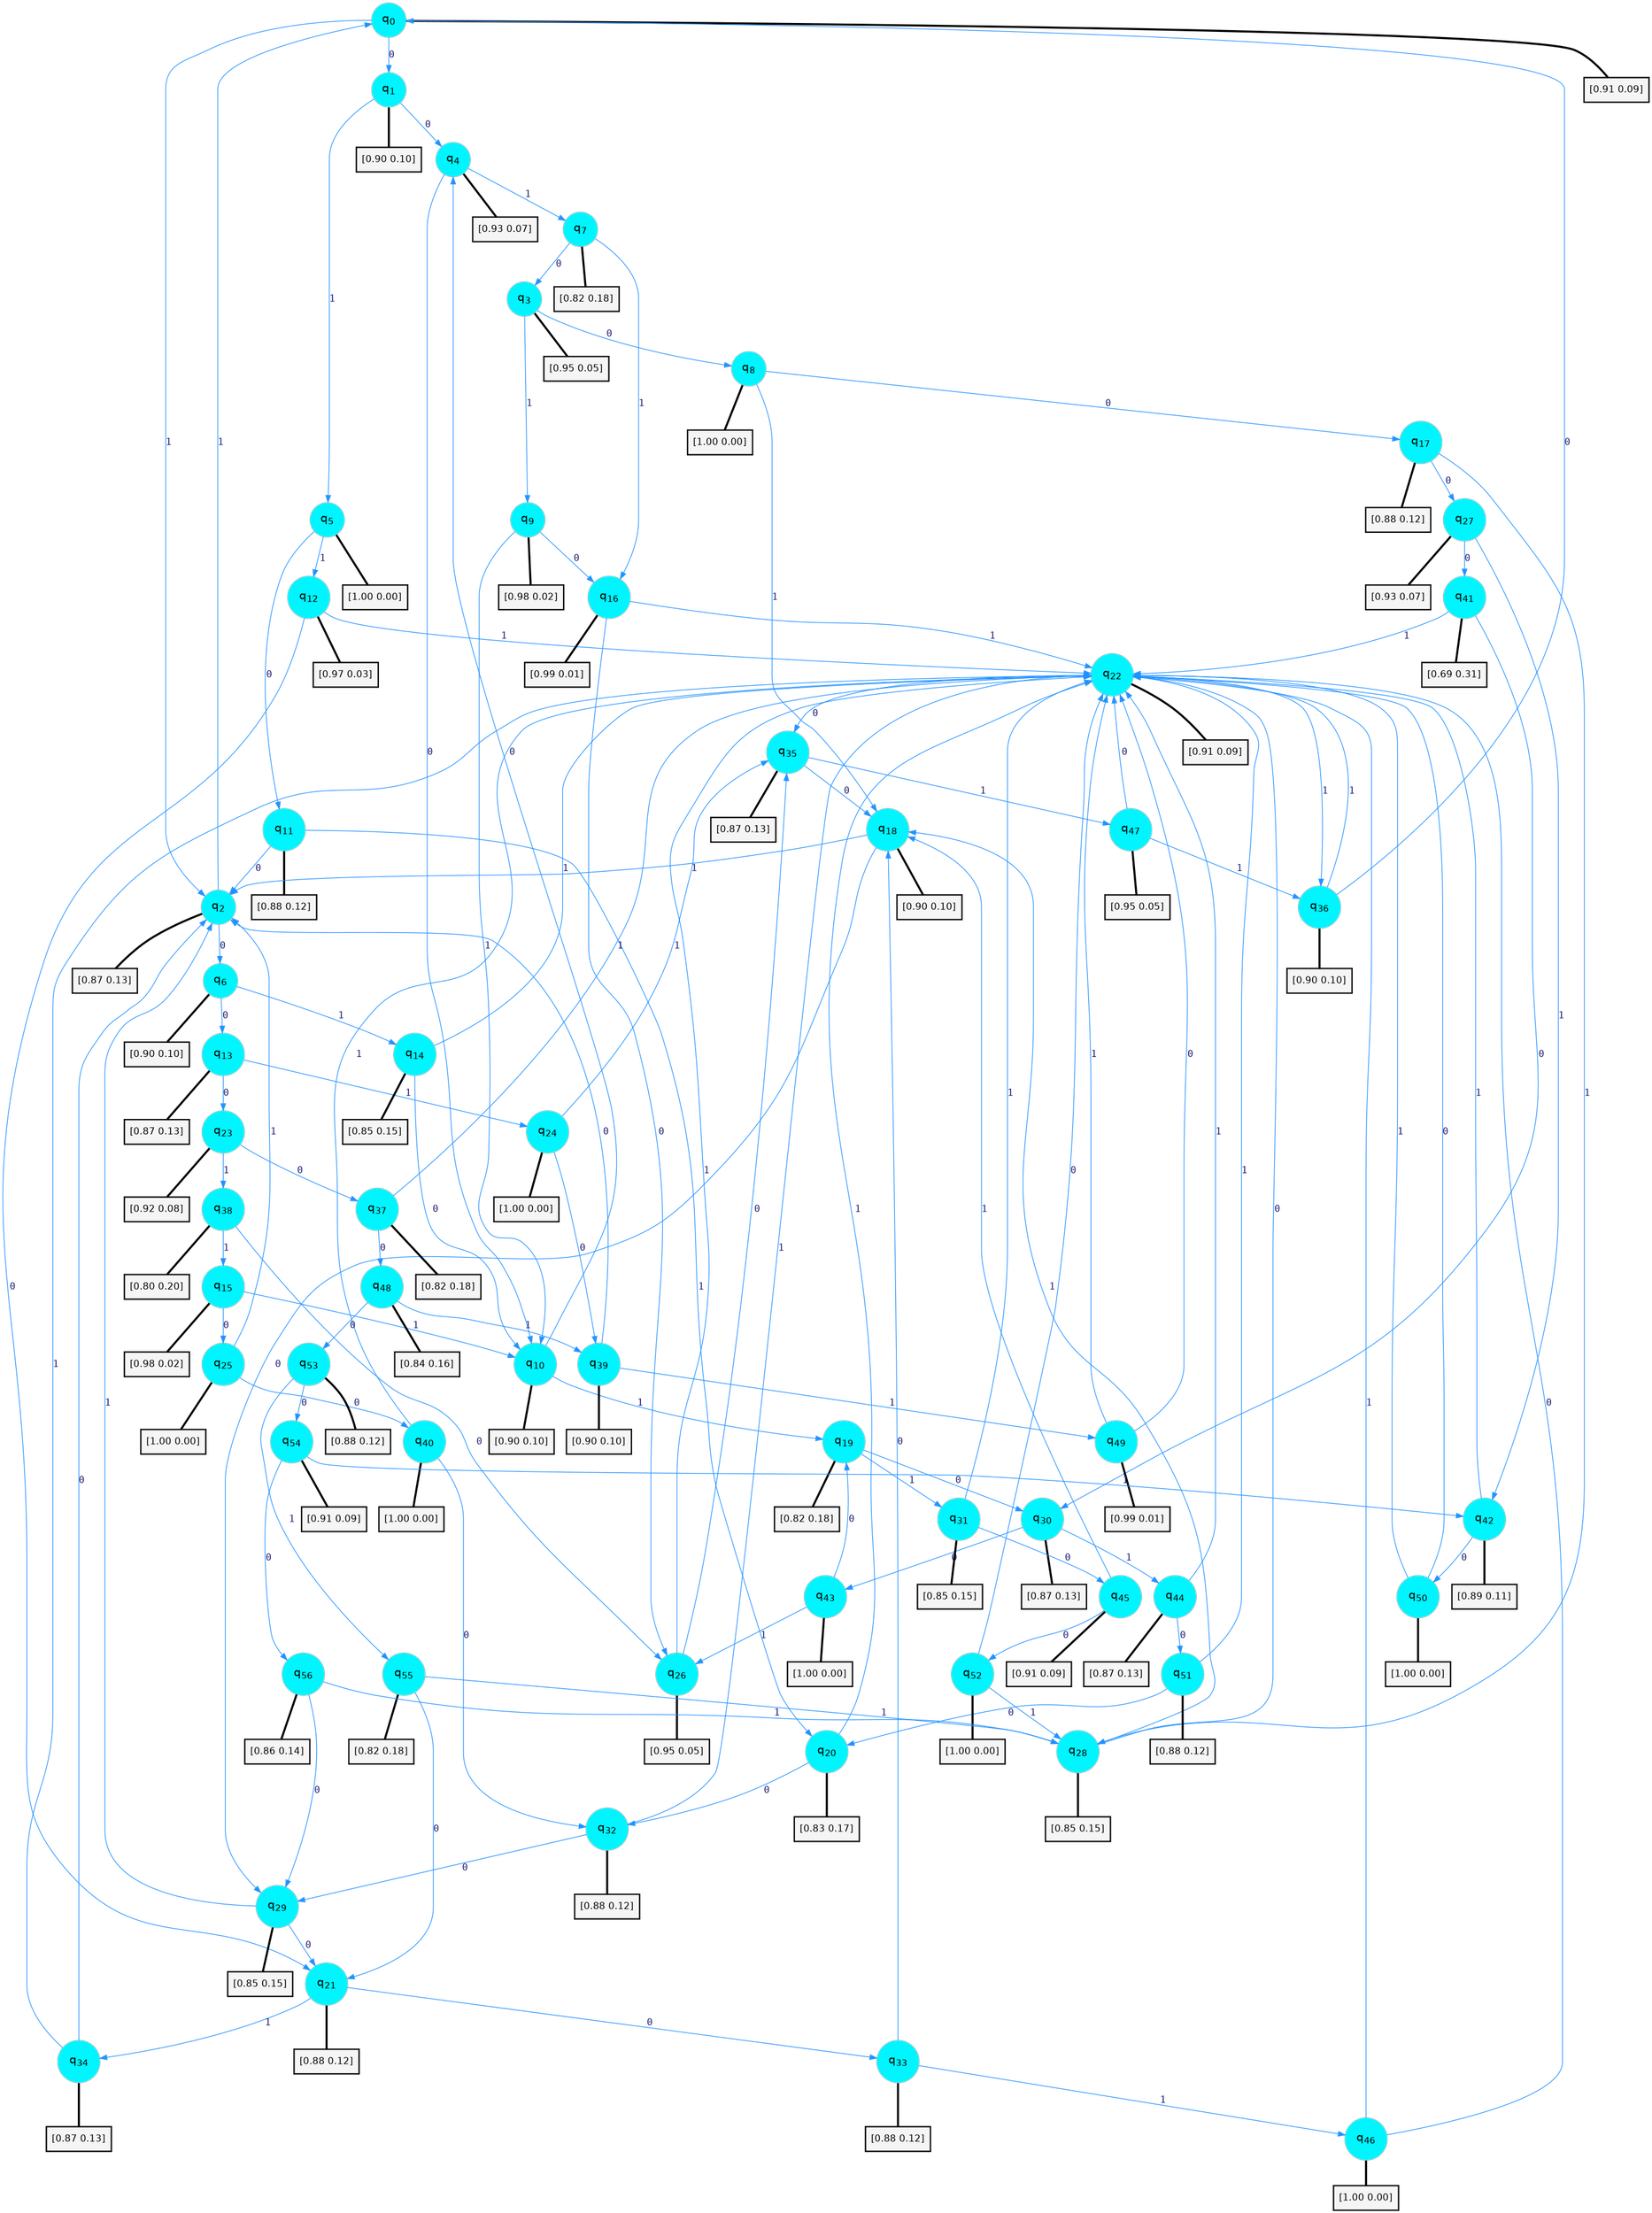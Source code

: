 digraph G {
graph [
bgcolor=transparent, dpi=300, rankdir=TD, size="40,25"];
node [
color=gray, fillcolor=turquoise1, fontcolor=black, fontname=Helvetica, fontsize=16, fontweight=bold, shape=circle, style=filled];
edge [
arrowsize=1, color=dodgerblue1, fontcolor=midnightblue, fontname=courier, fontweight=bold, penwidth=1, style=solid, weight=20];
0[label=<q<SUB>0</SUB>>];
1[label=<q<SUB>1</SUB>>];
2[label=<q<SUB>2</SUB>>];
3[label=<q<SUB>3</SUB>>];
4[label=<q<SUB>4</SUB>>];
5[label=<q<SUB>5</SUB>>];
6[label=<q<SUB>6</SUB>>];
7[label=<q<SUB>7</SUB>>];
8[label=<q<SUB>8</SUB>>];
9[label=<q<SUB>9</SUB>>];
10[label=<q<SUB>10</SUB>>];
11[label=<q<SUB>11</SUB>>];
12[label=<q<SUB>12</SUB>>];
13[label=<q<SUB>13</SUB>>];
14[label=<q<SUB>14</SUB>>];
15[label=<q<SUB>15</SUB>>];
16[label=<q<SUB>16</SUB>>];
17[label=<q<SUB>17</SUB>>];
18[label=<q<SUB>18</SUB>>];
19[label=<q<SUB>19</SUB>>];
20[label=<q<SUB>20</SUB>>];
21[label=<q<SUB>21</SUB>>];
22[label=<q<SUB>22</SUB>>];
23[label=<q<SUB>23</SUB>>];
24[label=<q<SUB>24</SUB>>];
25[label=<q<SUB>25</SUB>>];
26[label=<q<SUB>26</SUB>>];
27[label=<q<SUB>27</SUB>>];
28[label=<q<SUB>28</SUB>>];
29[label=<q<SUB>29</SUB>>];
30[label=<q<SUB>30</SUB>>];
31[label=<q<SUB>31</SUB>>];
32[label=<q<SUB>32</SUB>>];
33[label=<q<SUB>33</SUB>>];
34[label=<q<SUB>34</SUB>>];
35[label=<q<SUB>35</SUB>>];
36[label=<q<SUB>36</SUB>>];
37[label=<q<SUB>37</SUB>>];
38[label=<q<SUB>38</SUB>>];
39[label=<q<SUB>39</SUB>>];
40[label=<q<SUB>40</SUB>>];
41[label=<q<SUB>41</SUB>>];
42[label=<q<SUB>42</SUB>>];
43[label=<q<SUB>43</SUB>>];
44[label=<q<SUB>44</SUB>>];
45[label=<q<SUB>45</SUB>>];
46[label=<q<SUB>46</SUB>>];
47[label=<q<SUB>47</SUB>>];
48[label=<q<SUB>48</SUB>>];
49[label=<q<SUB>49</SUB>>];
50[label=<q<SUB>50</SUB>>];
51[label=<q<SUB>51</SUB>>];
52[label=<q<SUB>52</SUB>>];
53[label=<q<SUB>53</SUB>>];
54[label=<q<SUB>54</SUB>>];
55[label=<q<SUB>55</SUB>>];
56[label=<q<SUB>56</SUB>>];
57[label="[0.91 0.09]", shape=box,fontcolor=black, fontname=Helvetica, fontsize=14, penwidth=2, fillcolor=whitesmoke,color=black];
58[label="[0.90 0.10]", shape=box,fontcolor=black, fontname=Helvetica, fontsize=14, penwidth=2, fillcolor=whitesmoke,color=black];
59[label="[0.87 0.13]", shape=box,fontcolor=black, fontname=Helvetica, fontsize=14, penwidth=2, fillcolor=whitesmoke,color=black];
60[label="[0.95 0.05]", shape=box,fontcolor=black, fontname=Helvetica, fontsize=14, penwidth=2, fillcolor=whitesmoke,color=black];
61[label="[0.93 0.07]", shape=box,fontcolor=black, fontname=Helvetica, fontsize=14, penwidth=2, fillcolor=whitesmoke,color=black];
62[label="[1.00 0.00]", shape=box,fontcolor=black, fontname=Helvetica, fontsize=14, penwidth=2, fillcolor=whitesmoke,color=black];
63[label="[0.90 0.10]", shape=box,fontcolor=black, fontname=Helvetica, fontsize=14, penwidth=2, fillcolor=whitesmoke,color=black];
64[label="[0.82 0.18]", shape=box,fontcolor=black, fontname=Helvetica, fontsize=14, penwidth=2, fillcolor=whitesmoke,color=black];
65[label="[1.00 0.00]", shape=box,fontcolor=black, fontname=Helvetica, fontsize=14, penwidth=2, fillcolor=whitesmoke,color=black];
66[label="[0.98 0.02]", shape=box,fontcolor=black, fontname=Helvetica, fontsize=14, penwidth=2, fillcolor=whitesmoke,color=black];
67[label="[0.90 0.10]", shape=box,fontcolor=black, fontname=Helvetica, fontsize=14, penwidth=2, fillcolor=whitesmoke,color=black];
68[label="[0.88 0.12]", shape=box,fontcolor=black, fontname=Helvetica, fontsize=14, penwidth=2, fillcolor=whitesmoke,color=black];
69[label="[0.97 0.03]", shape=box,fontcolor=black, fontname=Helvetica, fontsize=14, penwidth=2, fillcolor=whitesmoke,color=black];
70[label="[0.87 0.13]", shape=box,fontcolor=black, fontname=Helvetica, fontsize=14, penwidth=2, fillcolor=whitesmoke,color=black];
71[label="[0.85 0.15]", shape=box,fontcolor=black, fontname=Helvetica, fontsize=14, penwidth=2, fillcolor=whitesmoke,color=black];
72[label="[0.98 0.02]", shape=box,fontcolor=black, fontname=Helvetica, fontsize=14, penwidth=2, fillcolor=whitesmoke,color=black];
73[label="[0.99 0.01]", shape=box,fontcolor=black, fontname=Helvetica, fontsize=14, penwidth=2, fillcolor=whitesmoke,color=black];
74[label="[0.88 0.12]", shape=box,fontcolor=black, fontname=Helvetica, fontsize=14, penwidth=2, fillcolor=whitesmoke,color=black];
75[label="[0.90 0.10]", shape=box,fontcolor=black, fontname=Helvetica, fontsize=14, penwidth=2, fillcolor=whitesmoke,color=black];
76[label="[0.82 0.18]", shape=box,fontcolor=black, fontname=Helvetica, fontsize=14, penwidth=2, fillcolor=whitesmoke,color=black];
77[label="[0.83 0.17]", shape=box,fontcolor=black, fontname=Helvetica, fontsize=14, penwidth=2, fillcolor=whitesmoke,color=black];
78[label="[0.88 0.12]", shape=box,fontcolor=black, fontname=Helvetica, fontsize=14, penwidth=2, fillcolor=whitesmoke,color=black];
79[label="[0.91 0.09]", shape=box,fontcolor=black, fontname=Helvetica, fontsize=14, penwidth=2, fillcolor=whitesmoke,color=black];
80[label="[0.92 0.08]", shape=box,fontcolor=black, fontname=Helvetica, fontsize=14, penwidth=2, fillcolor=whitesmoke,color=black];
81[label="[1.00 0.00]", shape=box,fontcolor=black, fontname=Helvetica, fontsize=14, penwidth=2, fillcolor=whitesmoke,color=black];
82[label="[1.00 0.00]", shape=box,fontcolor=black, fontname=Helvetica, fontsize=14, penwidth=2, fillcolor=whitesmoke,color=black];
83[label="[0.95 0.05]", shape=box,fontcolor=black, fontname=Helvetica, fontsize=14, penwidth=2, fillcolor=whitesmoke,color=black];
84[label="[0.93 0.07]", shape=box,fontcolor=black, fontname=Helvetica, fontsize=14, penwidth=2, fillcolor=whitesmoke,color=black];
85[label="[0.85 0.15]", shape=box,fontcolor=black, fontname=Helvetica, fontsize=14, penwidth=2, fillcolor=whitesmoke,color=black];
86[label="[0.85 0.15]", shape=box,fontcolor=black, fontname=Helvetica, fontsize=14, penwidth=2, fillcolor=whitesmoke,color=black];
87[label="[0.87 0.13]", shape=box,fontcolor=black, fontname=Helvetica, fontsize=14, penwidth=2, fillcolor=whitesmoke,color=black];
88[label="[0.85 0.15]", shape=box,fontcolor=black, fontname=Helvetica, fontsize=14, penwidth=2, fillcolor=whitesmoke,color=black];
89[label="[0.88 0.12]", shape=box,fontcolor=black, fontname=Helvetica, fontsize=14, penwidth=2, fillcolor=whitesmoke,color=black];
90[label="[0.88 0.12]", shape=box,fontcolor=black, fontname=Helvetica, fontsize=14, penwidth=2, fillcolor=whitesmoke,color=black];
91[label="[0.87 0.13]", shape=box,fontcolor=black, fontname=Helvetica, fontsize=14, penwidth=2, fillcolor=whitesmoke,color=black];
92[label="[0.87 0.13]", shape=box,fontcolor=black, fontname=Helvetica, fontsize=14, penwidth=2, fillcolor=whitesmoke,color=black];
93[label="[0.90 0.10]", shape=box,fontcolor=black, fontname=Helvetica, fontsize=14, penwidth=2, fillcolor=whitesmoke,color=black];
94[label="[0.82 0.18]", shape=box,fontcolor=black, fontname=Helvetica, fontsize=14, penwidth=2, fillcolor=whitesmoke,color=black];
95[label="[0.80 0.20]", shape=box,fontcolor=black, fontname=Helvetica, fontsize=14, penwidth=2, fillcolor=whitesmoke,color=black];
96[label="[0.90 0.10]", shape=box,fontcolor=black, fontname=Helvetica, fontsize=14, penwidth=2, fillcolor=whitesmoke,color=black];
97[label="[1.00 0.00]", shape=box,fontcolor=black, fontname=Helvetica, fontsize=14, penwidth=2, fillcolor=whitesmoke,color=black];
98[label="[0.69 0.31]", shape=box,fontcolor=black, fontname=Helvetica, fontsize=14, penwidth=2, fillcolor=whitesmoke,color=black];
99[label="[0.89 0.11]", shape=box,fontcolor=black, fontname=Helvetica, fontsize=14, penwidth=2, fillcolor=whitesmoke,color=black];
100[label="[1.00 0.00]", shape=box,fontcolor=black, fontname=Helvetica, fontsize=14, penwidth=2, fillcolor=whitesmoke,color=black];
101[label="[0.87 0.13]", shape=box,fontcolor=black, fontname=Helvetica, fontsize=14, penwidth=2, fillcolor=whitesmoke,color=black];
102[label="[0.91 0.09]", shape=box,fontcolor=black, fontname=Helvetica, fontsize=14, penwidth=2, fillcolor=whitesmoke,color=black];
103[label="[1.00 0.00]", shape=box,fontcolor=black, fontname=Helvetica, fontsize=14, penwidth=2, fillcolor=whitesmoke,color=black];
104[label="[0.95 0.05]", shape=box,fontcolor=black, fontname=Helvetica, fontsize=14, penwidth=2, fillcolor=whitesmoke,color=black];
105[label="[0.84 0.16]", shape=box,fontcolor=black, fontname=Helvetica, fontsize=14, penwidth=2, fillcolor=whitesmoke,color=black];
106[label="[0.99 0.01]", shape=box,fontcolor=black, fontname=Helvetica, fontsize=14, penwidth=2, fillcolor=whitesmoke,color=black];
107[label="[1.00 0.00]", shape=box,fontcolor=black, fontname=Helvetica, fontsize=14, penwidth=2, fillcolor=whitesmoke,color=black];
108[label="[0.88 0.12]", shape=box,fontcolor=black, fontname=Helvetica, fontsize=14, penwidth=2, fillcolor=whitesmoke,color=black];
109[label="[1.00 0.00]", shape=box,fontcolor=black, fontname=Helvetica, fontsize=14, penwidth=2, fillcolor=whitesmoke,color=black];
110[label="[0.88 0.12]", shape=box,fontcolor=black, fontname=Helvetica, fontsize=14, penwidth=2, fillcolor=whitesmoke,color=black];
111[label="[0.91 0.09]", shape=box,fontcolor=black, fontname=Helvetica, fontsize=14, penwidth=2, fillcolor=whitesmoke,color=black];
112[label="[0.82 0.18]", shape=box,fontcolor=black, fontname=Helvetica, fontsize=14, penwidth=2, fillcolor=whitesmoke,color=black];
113[label="[0.86 0.14]", shape=box,fontcolor=black, fontname=Helvetica, fontsize=14, penwidth=2, fillcolor=whitesmoke,color=black];
0->1 [label=0];
0->2 [label=1];
0->57 [arrowhead=none, penwidth=3,color=black];
1->4 [label=0];
1->5 [label=1];
1->58 [arrowhead=none, penwidth=3,color=black];
2->6 [label=0];
2->0 [label=1];
2->59 [arrowhead=none, penwidth=3,color=black];
3->8 [label=0];
3->9 [label=1];
3->60 [arrowhead=none, penwidth=3,color=black];
4->10 [label=0];
4->7 [label=1];
4->61 [arrowhead=none, penwidth=3,color=black];
5->11 [label=0];
5->12 [label=1];
5->62 [arrowhead=none, penwidth=3,color=black];
6->13 [label=0];
6->14 [label=1];
6->63 [arrowhead=none, penwidth=3,color=black];
7->3 [label=0];
7->16 [label=1];
7->64 [arrowhead=none, penwidth=3,color=black];
8->17 [label=0];
8->18 [label=1];
8->65 [arrowhead=none, penwidth=3,color=black];
9->16 [label=0];
9->10 [label=1];
9->66 [arrowhead=none, penwidth=3,color=black];
10->4 [label=0];
10->19 [label=1];
10->67 [arrowhead=none, penwidth=3,color=black];
11->2 [label=0];
11->20 [label=1];
11->68 [arrowhead=none, penwidth=3,color=black];
12->21 [label=0];
12->22 [label=1];
12->69 [arrowhead=none, penwidth=3,color=black];
13->23 [label=0];
13->24 [label=1];
13->70 [arrowhead=none, penwidth=3,color=black];
14->10 [label=0];
14->22 [label=1];
14->71 [arrowhead=none, penwidth=3,color=black];
15->25 [label=0];
15->10 [label=1];
15->72 [arrowhead=none, penwidth=3,color=black];
16->26 [label=0];
16->22 [label=1];
16->73 [arrowhead=none, penwidth=3,color=black];
17->27 [label=0];
17->28 [label=1];
17->74 [arrowhead=none, penwidth=3,color=black];
18->29 [label=0];
18->2 [label=1];
18->75 [arrowhead=none, penwidth=3,color=black];
19->30 [label=0];
19->31 [label=1];
19->76 [arrowhead=none, penwidth=3,color=black];
20->32 [label=0];
20->22 [label=1];
20->77 [arrowhead=none, penwidth=3,color=black];
21->33 [label=0];
21->34 [label=1];
21->78 [arrowhead=none, penwidth=3,color=black];
22->35 [label=0];
22->36 [label=1];
22->79 [arrowhead=none, penwidth=3,color=black];
23->37 [label=0];
23->38 [label=1];
23->80 [arrowhead=none, penwidth=3,color=black];
24->39 [label=0];
24->35 [label=1];
24->81 [arrowhead=none, penwidth=3,color=black];
25->40 [label=0];
25->2 [label=1];
25->82 [arrowhead=none, penwidth=3,color=black];
26->35 [label=0];
26->22 [label=1];
26->83 [arrowhead=none, penwidth=3,color=black];
27->41 [label=0];
27->42 [label=1];
27->84 [arrowhead=none, penwidth=3,color=black];
28->22 [label=0];
28->18 [label=1];
28->85 [arrowhead=none, penwidth=3,color=black];
29->21 [label=0];
29->2 [label=1];
29->86 [arrowhead=none, penwidth=3,color=black];
30->43 [label=0];
30->44 [label=1];
30->87 [arrowhead=none, penwidth=3,color=black];
31->45 [label=0];
31->22 [label=1];
31->88 [arrowhead=none, penwidth=3,color=black];
32->29 [label=0];
32->22 [label=1];
32->89 [arrowhead=none, penwidth=3,color=black];
33->18 [label=0];
33->46 [label=1];
33->90 [arrowhead=none, penwidth=3,color=black];
34->2 [label=0];
34->22 [label=1];
34->91 [arrowhead=none, penwidth=3,color=black];
35->18 [label=0];
35->47 [label=1];
35->92 [arrowhead=none, penwidth=3,color=black];
36->0 [label=0];
36->22 [label=1];
36->93 [arrowhead=none, penwidth=3,color=black];
37->48 [label=0];
37->22 [label=1];
37->94 [arrowhead=none, penwidth=3,color=black];
38->26 [label=0];
38->15 [label=1];
38->95 [arrowhead=none, penwidth=3,color=black];
39->2 [label=0];
39->49 [label=1];
39->96 [arrowhead=none, penwidth=3,color=black];
40->32 [label=0];
40->22 [label=1];
40->97 [arrowhead=none, penwidth=3,color=black];
41->30 [label=0];
41->22 [label=1];
41->98 [arrowhead=none, penwidth=3,color=black];
42->50 [label=0];
42->22 [label=1];
42->99 [arrowhead=none, penwidth=3,color=black];
43->19 [label=0];
43->26 [label=1];
43->100 [arrowhead=none, penwidth=3,color=black];
44->51 [label=0];
44->22 [label=1];
44->101 [arrowhead=none, penwidth=3,color=black];
45->52 [label=0];
45->18 [label=1];
45->102 [arrowhead=none, penwidth=3,color=black];
46->22 [label=0];
46->22 [label=1];
46->103 [arrowhead=none, penwidth=3,color=black];
47->22 [label=0];
47->36 [label=1];
47->104 [arrowhead=none, penwidth=3,color=black];
48->53 [label=0];
48->39 [label=1];
48->105 [arrowhead=none, penwidth=3,color=black];
49->22 [label=0];
49->22 [label=1];
49->106 [arrowhead=none, penwidth=3,color=black];
50->22 [label=0];
50->22 [label=1];
50->107 [arrowhead=none, penwidth=3,color=black];
51->20 [label=0];
51->22 [label=1];
51->108 [arrowhead=none, penwidth=3,color=black];
52->22 [label=0];
52->28 [label=1];
52->109 [arrowhead=none, penwidth=3,color=black];
53->54 [label=0];
53->55 [label=1];
53->110 [arrowhead=none, penwidth=3,color=black];
54->56 [label=0];
54->42 [label=1];
54->111 [arrowhead=none, penwidth=3,color=black];
55->21 [label=0];
55->28 [label=1];
55->112 [arrowhead=none, penwidth=3,color=black];
56->29 [label=0];
56->28 [label=1];
56->113 [arrowhead=none, penwidth=3,color=black];
}
